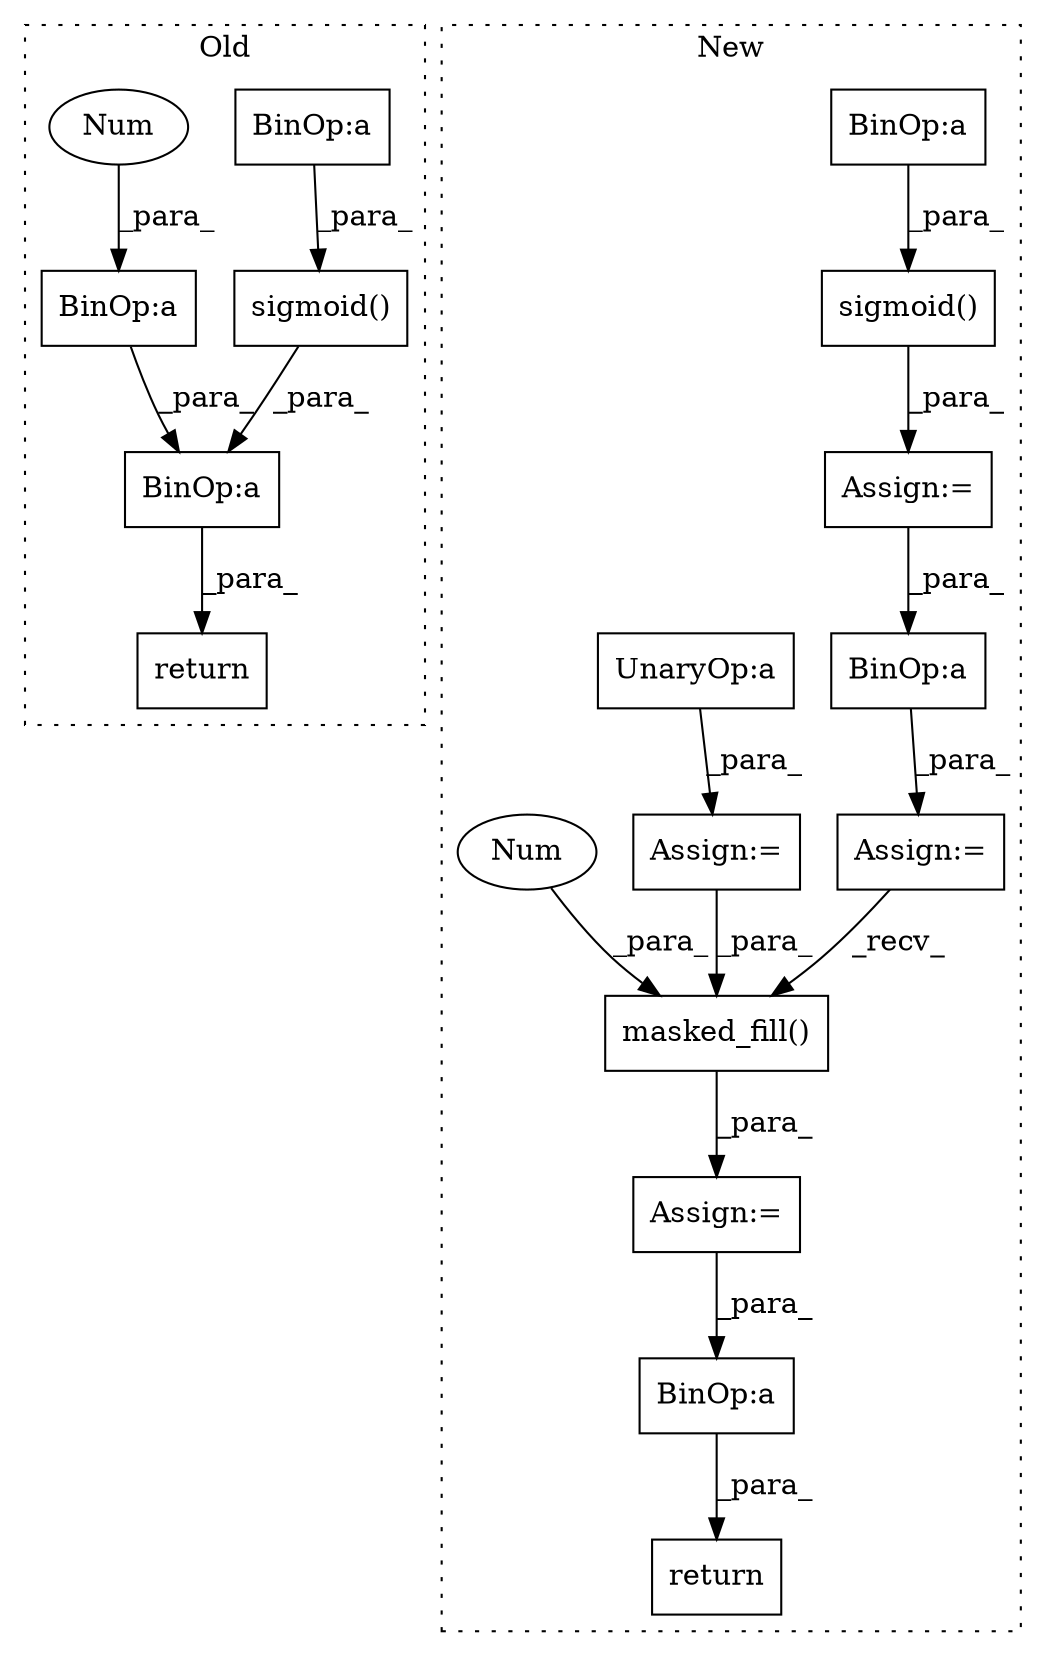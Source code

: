 digraph G {
subgraph cluster0 {
1 [label="sigmoid()" a="75" s="3583,3601" l="14,1" shape="box"];
3 [label="return" a="93" s="3641" l="7" shape="box"];
4 [label="BinOp:a" a="82" s="3602" l="3" shape="box"];
8 [label="BinOp:a" a="82" s="3530" l="3" shape="box"];
12 [label="BinOp:a" a="82" s="3624" l="4" shape="box"];
13 [label="Num" a="76" s="3628" l="1" shape="ellipse"];
label = "Old";
style="dotted";
}
subgraph cluster1 {
2 [label="return" a="93" s="5686" l="7" shape="box"];
5 [label="BinOp:a" a="82" s="5432" l="3" shape="box"];
6 [label="Assign:=" a="68" s="5537" l="3" shape="box"];
7 [label="sigmoid()" a="75" s="5261,5293" l="14,1" shape="box"];
9 [label="BinOp:a" a="82" s="5288" l="4" shape="box"];
10 [label="UnaryOp:a" a="61" s="5104" l="14" shape="box"];
11 [label="BinOp:a" a="82" s="5654" l="3" shape="box"];
14 [label="masked_fill()" a="75" s="5540,5573" l="17,1" shape="box"];
15 [label="Num" a="76" s="5572" l="1" shape="ellipse"];
16 [label="Assign:=" a="68" s="5101" l="3" shape="box"];
17 [label="Assign:=" a="68" s="5307" l="3" shape="box"];
18 [label="Assign:=" a="68" s="5416" l="3" shape="box"];
label = "New";
style="dotted";
}
1 -> 4 [label="_para_"];
4 -> 3 [label="_para_"];
5 -> 18 [label="_para_"];
6 -> 11 [label="_para_"];
7 -> 17 [label="_para_"];
8 -> 1 [label="_para_"];
9 -> 7 [label="_para_"];
10 -> 16 [label="_para_"];
11 -> 2 [label="_para_"];
12 -> 4 [label="_para_"];
13 -> 12 [label="_para_"];
14 -> 6 [label="_para_"];
15 -> 14 [label="_para_"];
16 -> 14 [label="_para_"];
17 -> 5 [label="_para_"];
18 -> 14 [label="_recv_"];
}